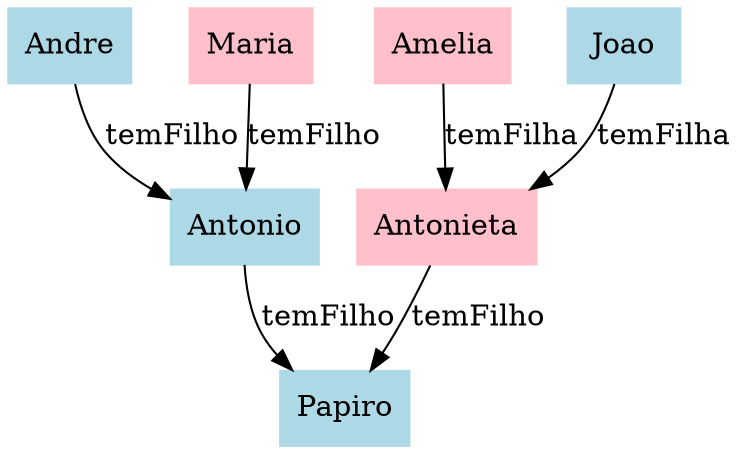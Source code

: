 digraph G 
{
    node [shape=box,style=filled];

    Andre [color=lightblue];
    Maria [color=pink];
    Antonieta [color=pink];
    Antonio [color=lightblue];
    Amelia [color=pink];
    Joao [color=lightblue];
    Papiro [color=lightblue];

    Andre -> Antonio [label="temFilho"];
    Maria -> Antonio [label="temFilho"];

    Amelia -> Antonieta [label="temFilha"];
    Joao -> Antonieta [label="temFilha"];

    Antonieta -> Papiro [label="temFilho"];
    Antonio -> Papiro [label="temFilho"];
}